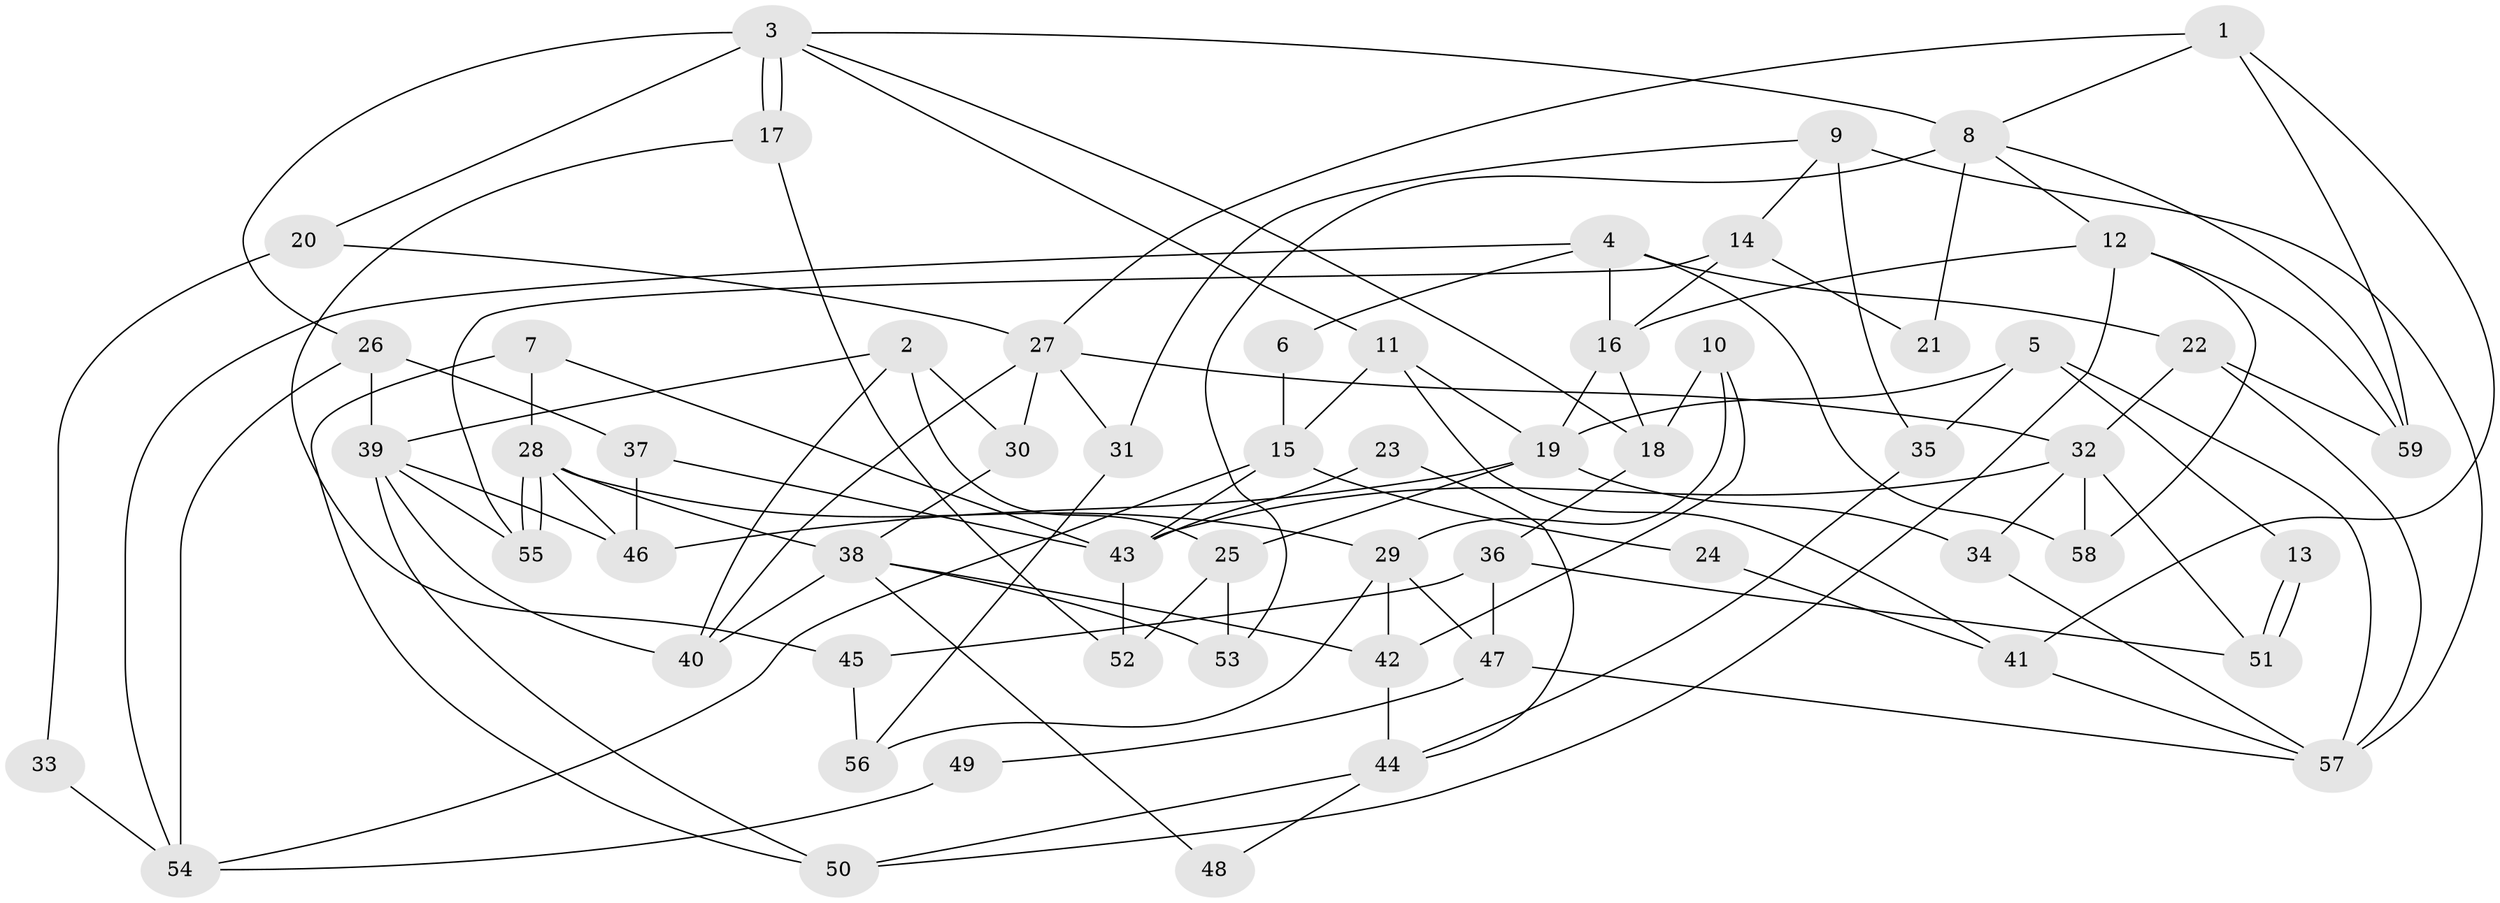 // coarse degree distribution, {3: 0.20689655172413793, 4: 0.27586206896551724, 2: 0.13793103448275862, 10: 0.034482758620689655, 5: 0.10344827586206896, 6: 0.13793103448275862, 7: 0.10344827586206896}
// Generated by graph-tools (version 1.1) at 2025/52/03/04/25 21:52:09]
// undirected, 59 vertices, 118 edges
graph export_dot {
graph [start="1"]
  node [color=gray90,style=filled];
  1;
  2;
  3;
  4;
  5;
  6;
  7;
  8;
  9;
  10;
  11;
  12;
  13;
  14;
  15;
  16;
  17;
  18;
  19;
  20;
  21;
  22;
  23;
  24;
  25;
  26;
  27;
  28;
  29;
  30;
  31;
  32;
  33;
  34;
  35;
  36;
  37;
  38;
  39;
  40;
  41;
  42;
  43;
  44;
  45;
  46;
  47;
  48;
  49;
  50;
  51;
  52;
  53;
  54;
  55;
  56;
  57;
  58;
  59;
  1 -- 59;
  1 -- 8;
  1 -- 27;
  1 -- 41;
  2 -- 40;
  2 -- 39;
  2 -- 25;
  2 -- 30;
  3 -- 17;
  3 -- 17;
  3 -- 18;
  3 -- 8;
  3 -- 11;
  3 -- 20;
  3 -- 26;
  4 -- 54;
  4 -- 16;
  4 -- 6;
  4 -- 22;
  4 -- 58;
  5 -- 19;
  5 -- 57;
  5 -- 13;
  5 -- 35;
  6 -- 15;
  7 -- 50;
  7 -- 28;
  7 -- 43;
  8 -- 12;
  8 -- 21;
  8 -- 53;
  8 -- 59;
  9 -- 35;
  9 -- 14;
  9 -- 31;
  9 -- 57;
  10 -- 29;
  10 -- 18;
  10 -- 42;
  11 -- 41;
  11 -- 15;
  11 -- 19;
  12 -- 58;
  12 -- 59;
  12 -- 16;
  12 -- 50;
  13 -- 51;
  13 -- 51;
  14 -- 55;
  14 -- 16;
  14 -- 21;
  15 -- 43;
  15 -- 24;
  15 -- 54;
  16 -- 19;
  16 -- 18;
  17 -- 52;
  17 -- 45;
  18 -- 36;
  19 -- 34;
  19 -- 25;
  19 -- 46;
  20 -- 27;
  20 -- 33;
  22 -- 32;
  22 -- 57;
  22 -- 59;
  23 -- 44;
  23 -- 43;
  24 -- 41;
  25 -- 52;
  25 -- 53;
  26 -- 39;
  26 -- 37;
  26 -- 54;
  27 -- 30;
  27 -- 31;
  27 -- 32;
  27 -- 40;
  28 -- 55;
  28 -- 55;
  28 -- 29;
  28 -- 38;
  28 -- 46;
  29 -- 42;
  29 -- 47;
  29 -- 56;
  30 -- 38;
  31 -- 56;
  32 -- 43;
  32 -- 34;
  32 -- 51;
  32 -- 58;
  33 -- 54;
  34 -- 57;
  35 -- 44;
  36 -- 51;
  36 -- 45;
  36 -- 47;
  37 -- 46;
  37 -- 43;
  38 -- 53;
  38 -- 40;
  38 -- 42;
  38 -- 48;
  39 -- 40;
  39 -- 46;
  39 -- 50;
  39 -- 55;
  41 -- 57;
  42 -- 44;
  43 -- 52;
  44 -- 50;
  44 -- 48;
  45 -- 56;
  47 -- 57;
  47 -- 49;
  49 -- 54;
}

